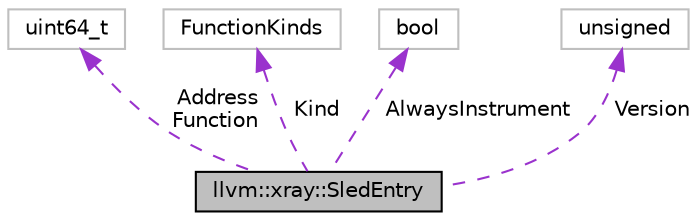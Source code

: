 digraph "llvm::xray::SledEntry"
{
 // LATEX_PDF_SIZE
  bgcolor="transparent";
  edge [fontname="Helvetica",fontsize="10",labelfontname="Helvetica",labelfontsize="10"];
  node [fontname="Helvetica",fontsize="10",shape=record];
  Node1 [label="llvm::xray::SledEntry",height=0.2,width=0.4,color="black", fillcolor="grey75", style="filled", fontcolor="black",tooltip="Represents an XRay instrumentation sled entry from an object file."];
  Node2 -> Node1 [dir="back",color="darkorchid3",fontsize="10",style="dashed",label=" Address\nFunction" ,fontname="Helvetica"];
  Node2 [label="uint64_t",height=0.2,width=0.4,color="grey75",tooltip=" "];
  Node3 -> Node1 [dir="back",color="darkorchid3",fontsize="10",style="dashed",label=" Kind" ,fontname="Helvetica"];
  Node3 [label="FunctionKinds",height=0.2,width=0.4,color="grey75",tooltip=" "];
  Node4 -> Node1 [dir="back",color="darkorchid3",fontsize="10",style="dashed",label=" AlwaysInstrument" ,fontname="Helvetica"];
  Node4 [label="bool",height=0.2,width=0.4,color="grey75",tooltip=" "];
  Node5 -> Node1 [dir="back",color="darkorchid3",fontsize="10",style="dashed",label=" Version" ,fontname="Helvetica"];
  Node5 [label="unsigned",height=0.2,width=0.4,color="grey75",tooltip=" "];
}
